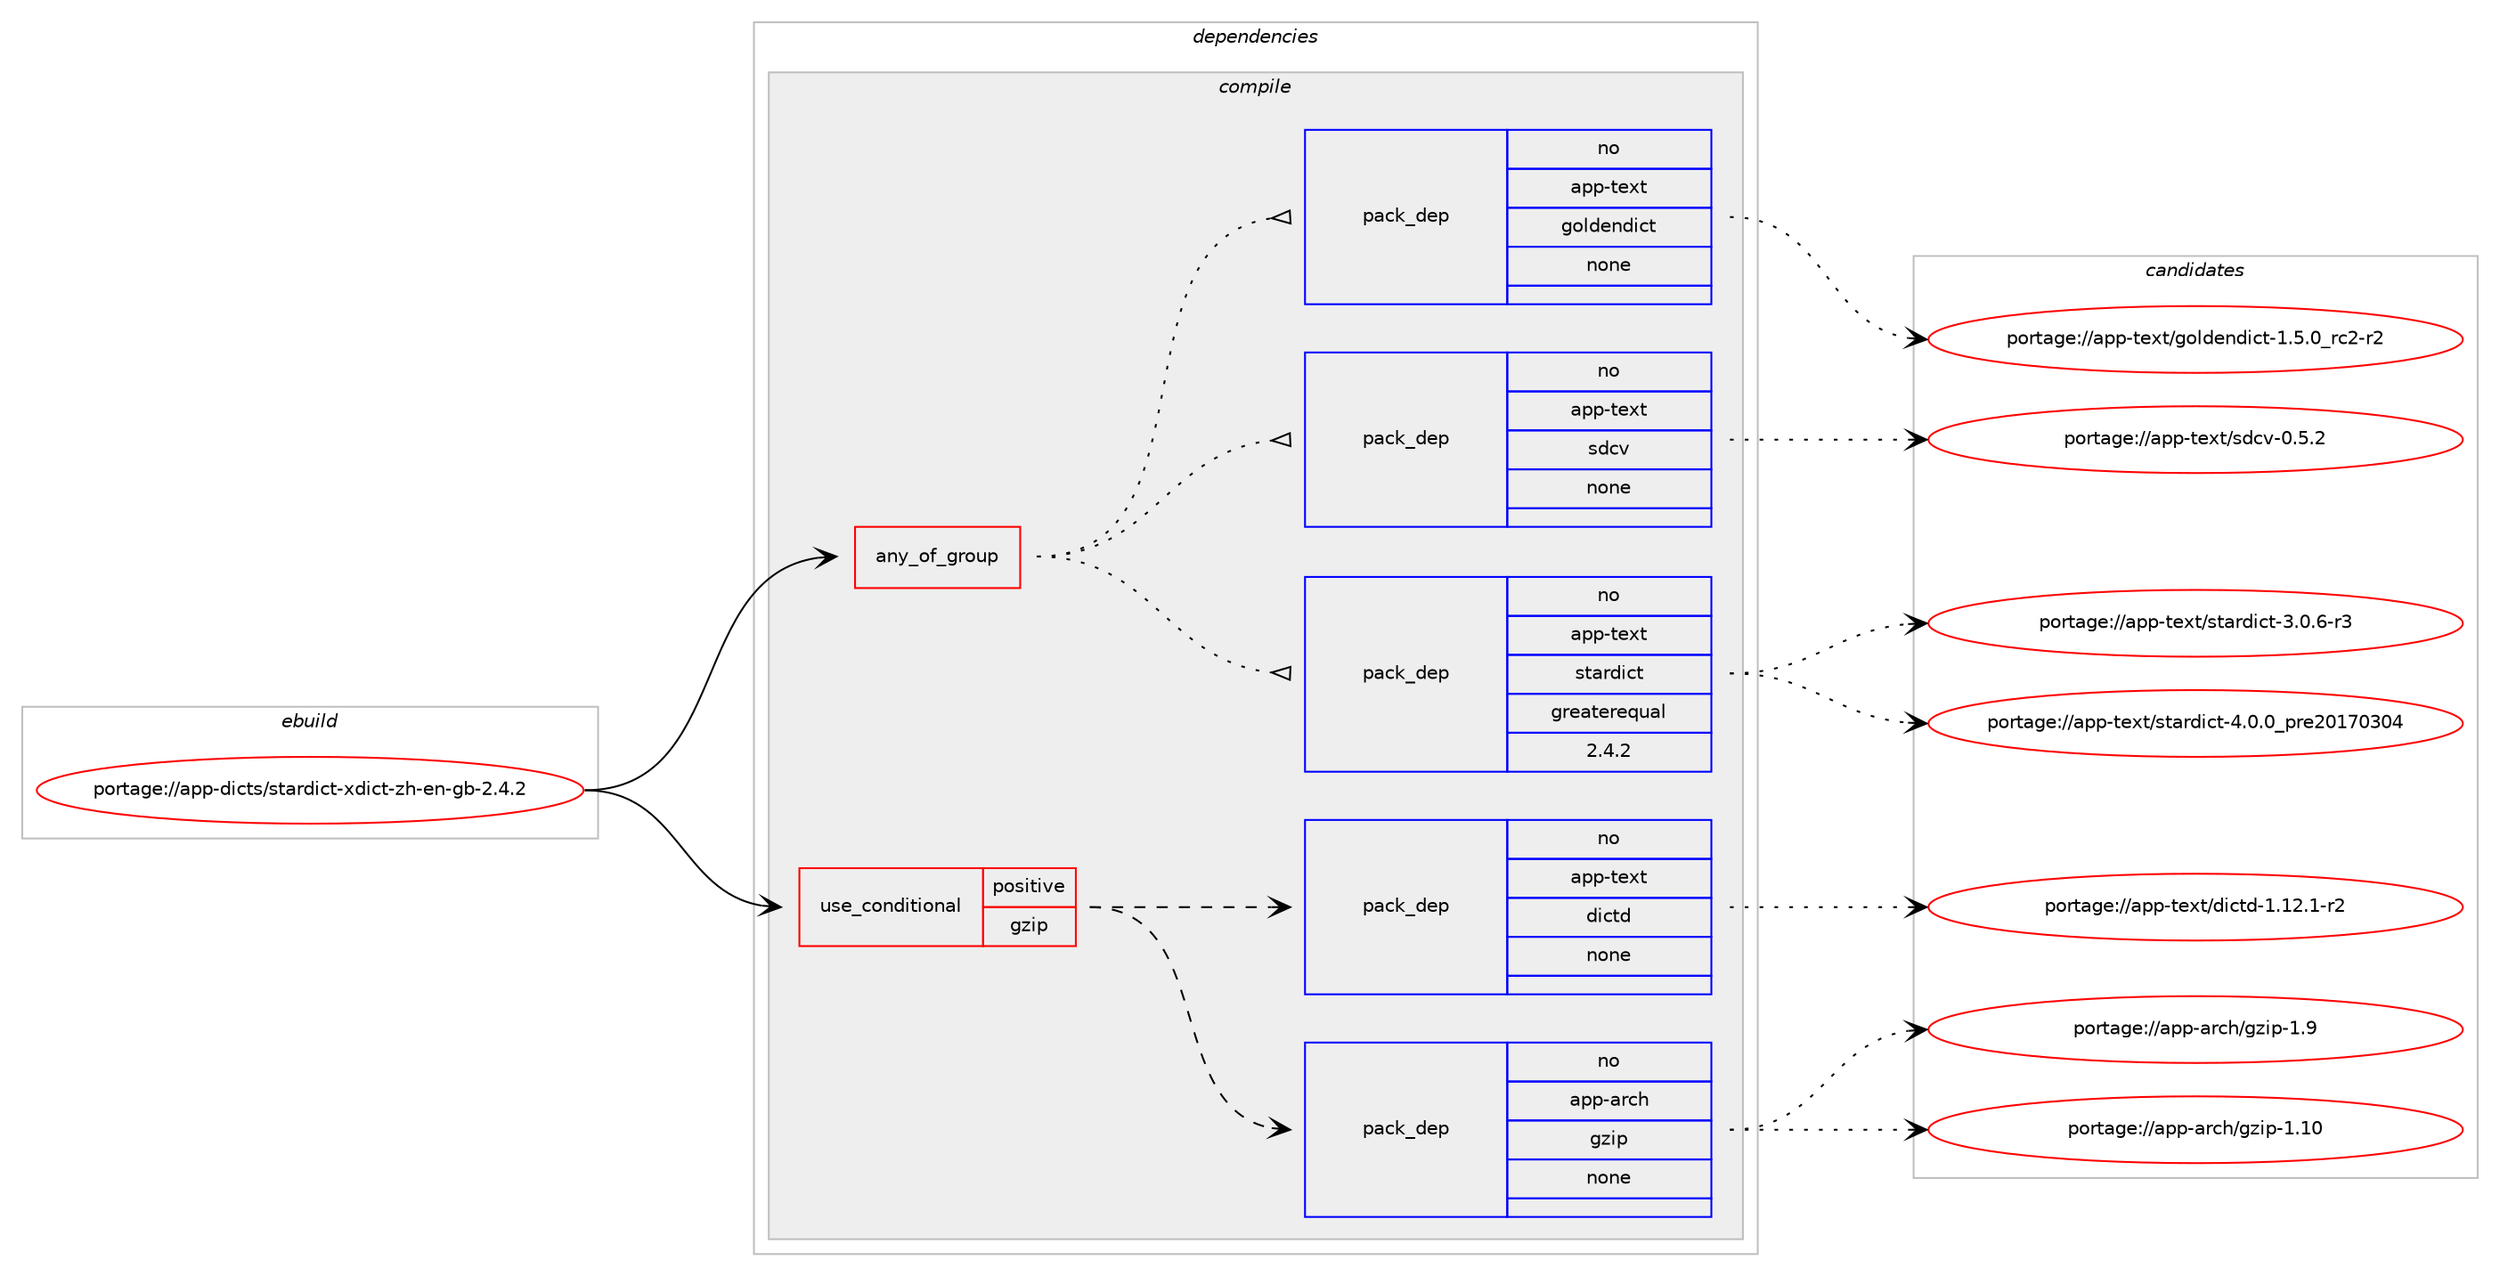 digraph prolog {

# *************
# Graph options
# *************

newrank=true;
concentrate=true;
compound=true;
graph [rankdir=LR,fontname=Helvetica,fontsize=10,ranksep=1.5];#, ranksep=2.5, nodesep=0.2];
edge  [arrowhead=vee];
node  [fontname=Helvetica,fontsize=10];

# **********
# The ebuild
# **********

subgraph cluster_leftcol {
color=gray;
label=<<i>ebuild</i>>;
id [label="portage://app-dicts/stardict-xdict-zh-en-gb-2.4.2", color=red, width=4, href="../app-dicts/stardict-xdict-zh-en-gb-2.4.2.svg"];
}

# ****************
# The dependencies
# ****************

subgraph cluster_midcol {
color=gray;
label=<<i>dependencies</i>>;
subgraph cluster_compile {
fillcolor="#eeeeee";
style=filled;
label=<<i>compile</i>>;
subgraph any8194 {
dependency640482 [label=<<TABLE BORDER="0" CELLBORDER="1" CELLSPACING="0" CELLPADDING="4"><TR><TD CELLPADDING="10">any_of_group</TD></TR></TABLE>>, shape=none, color=red];subgraph pack481021 {
dependency640483 [label=<<TABLE BORDER="0" CELLBORDER="1" CELLSPACING="0" CELLPADDING="4" WIDTH="220"><TR><TD ROWSPAN="6" CELLPADDING="30">pack_dep</TD></TR><TR><TD WIDTH="110">no</TD></TR><TR><TD>app-text</TD></TR><TR><TD>stardict</TD></TR><TR><TD>greaterequal</TD></TR><TR><TD>2.4.2</TD></TR></TABLE>>, shape=none, color=blue];
}
dependency640482:e -> dependency640483:w [weight=20,style="dotted",arrowhead="oinv"];
subgraph pack481022 {
dependency640484 [label=<<TABLE BORDER="0" CELLBORDER="1" CELLSPACING="0" CELLPADDING="4" WIDTH="220"><TR><TD ROWSPAN="6" CELLPADDING="30">pack_dep</TD></TR><TR><TD WIDTH="110">no</TD></TR><TR><TD>app-text</TD></TR><TR><TD>sdcv</TD></TR><TR><TD>none</TD></TR><TR><TD></TD></TR></TABLE>>, shape=none, color=blue];
}
dependency640482:e -> dependency640484:w [weight=20,style="dotted",arrowhead="oinv"];
subgraph pack481023 {
dependency640485 [label=<<TABLE BORDER="0" CELLBORDER="1" CELLSPACING="0" CELLPADDING="4" WIDTH="220"><TR><TD ROWSPAN="6" CELLPADDING="30">pack_dep</TD></TR><TR><TD WIDTH="110">no</TD></TR><TR><TD>app-text</TD></TR><TR><TD>goldendict</TD></TR><TR><TD>none</TD></TR><TR><TD></TD></TR></TABLE>>, shape=none, color=blue];
}
dependency640482:e -> dependency640485:w [weight=20,style="dotted",arrowhead="oinv"];
}
id:e -> dependency640482:w [weight=20,style="solid",arrowhead="vee"];
subgraph cond150976 {
dependency640486 [label=<<TABLE BORDER="0" CELLBORDER="1" CELLSPACING="0" CELLPADDING="4"><TR><TD ROWSPAN="3" CELLPADDING="10">use_conditional</TD></TR><TR><TD>positive</TD></TR><TR><TD>gzip</TD></TR></TABLE>>, shape=none, color=red];
subgraph pack481024 {
dependency640487 [label=<<TABLE BORDER="0" CELLBORDER="1" CELLSPACING="0" CELLPADDING="4" WIDTH="220"><TR><TD ROWSPAN="6" CELLPADDING="30">pack_dep</TD></TR><TR><TD WIDTH="110">no</TD></TR><TR><TD>app-arch</TD></TR><TR><TD>gzip</TD></TR><TR><TD>none</TD></TR><TR><TD></TD></TR></TABLE>>, shape=none, color=blue];
}
dependency640486:e -> dependency640487:w [weight=20,style="dashed",arrowhead="vee"];
subgraph pack481025 {
dependency640488 [label=<<TABLE BORDER="0" CELLBORDER="1" CELLSPACING="0" CELLPADDING="4" WIDTH="220"><TR><TD ROWSPAN="6" CELLPADDING="30">pack_dep</TD></TR><TR><TD WIDTH="110">no</TD></TR><TR><TD>app-text</TD></TR><TR><TD>dictd</TD></TR><TR><TD>none</TD></TR><TR><TD></TD></TR></TABLE>>, shape=none, color=blue];
}
dependency640486:e -> dependency640488:w [weight=20,style="dashed",arrowhead="vee"];
}
id:e -> dependency640486:w [weight=20,style="solid",arrowhead="vee"];
}
subgraph cluster_compileandrun {
fillcolor="#eeeeee";
style=filled;
label=<<i>compile and run</i>>;
}
subgraph cluster_run {
fillcolor="#eeeeee";
style=filled;
label=<<i>run</i>>;
}
}

# **************
# The candidates
# **************

subgraph cluster_choices {
rank=same;
color=gray;
label=<<i>candidates</i>>;

subgraph choice481021 {
color=black;
nodesep=1;
choice9711211245116101120116471151169711410010599116455246484648951121141015048495548514852 [label="portage://app-text/stardict-4.0.0_pre20170304", color=red, width=4,href="../app-text/stardict-4.0.0_pre20170304.svg"];
choice97112112451161011201164711511697114100105991164551464846544511451 [label="portage://app-text/stardict-3.0.6-r3", color=red, width=4,href="../app-text/stardict-3.0.6-r3.svg"];
dependency640483:e -> choice9711211245116101120116471151169711410010599116455246484648951121141015048495548514852:w [style=dotted,weight="100"];
dependency640483:e -> choice97112112451161011201164711511697114100105991164551464846544511451:w [style=dotted,weight="100"];
}
subgraph choice481022 {
color=black;
nodesep=1;
choice97112112451161011201164711510099118454846534650 [label="portage://app-text/sdcv-0.5.2", color=red, width=4,href="../app-text/sdcv-0.5.2.svg"];
dependency640484:e -> choice97112112451161011201164711510099118454846534650:w [style=dotted,weight="100"];
}
subgraph choice481023 {
color=black;
nodesep=1;
choice971121124511610112011647103111108100101110100105991164549465346489511499504511450 [label="portage://app-text/goldendict-1.5.0_rc2-r2", color=red, width=4,href="../app-text/goldendict-1.5.0_rc2-r2.svg"];
dependency640485:e -> choice971121124511610112011647103111108100101110100105991164549465346489511499504511450:w [style=dotted,weight="100"];
}
subgraph choice481024 {
color=black;
nodesep=1;
choice971121124597114991044710312210511245494657 [label="portage://app-arch/gzip-1.9", color=red, width=4,href="../app-arch/gzip-1.9.svg"];
choice97112112459711499104471031221051124549464948 [label="portage://app-arch/gzip-1.10", color=red, width=4,href="../app-arch/gzip-1.10.svg"];
dependency640487:e -> choice971121124597114991044710312210511245494657:w [style=dotted,weight="100"];
dependency640487:e -> choice97112112459711499104471031221051124549464948:w [style=dotted,weight="100"];
}
subgraph choice481025 {
color=black;
nodesep=1;
choice97112112451161011201164710010599116100454946495046494511450 [label="portage://app-text/dictd-1.12.1-r2", color=red, width=4,href="../app-text/dictd-1.12.1-r2.svg"];
dependency640488:e -> choice97112112451161011201164710010599116100454946495046494511450:w [style=dotted,weight="100"];
}
}

}

